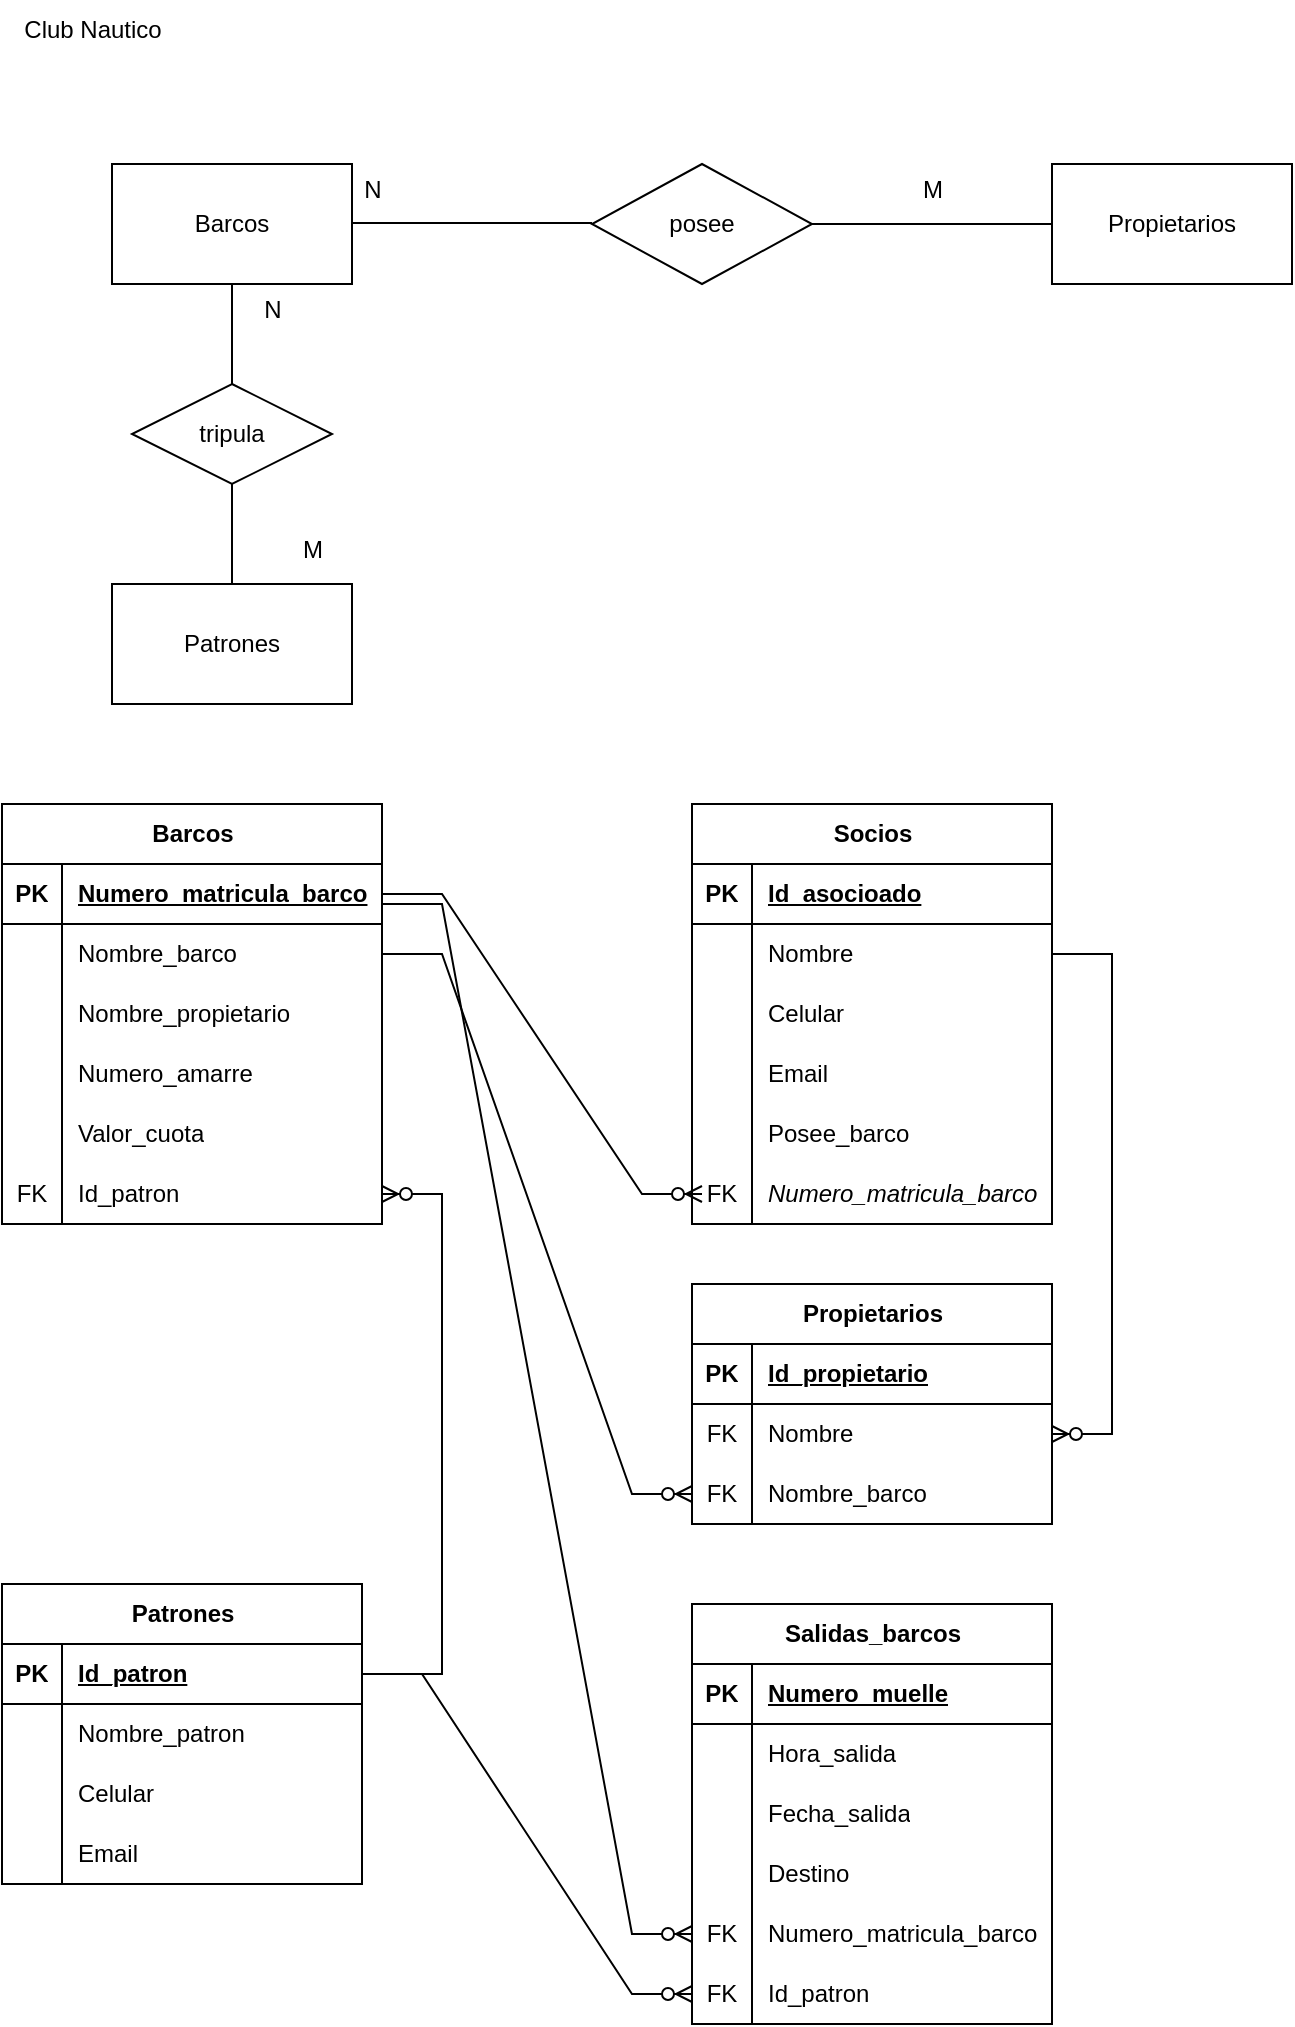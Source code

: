 <mxfile version="21.6.8" type="device">
  <diagram id="TnsVHUxl-RJdH7Sf2-Rv" name="Página-1">
    <mxGraphModel dx="620" dy="531" grid="1" gridSize="10" guides="1" tooltips="1" connect="1" arrows="1" fold="1" page="1" pageScale="1" pageWidth="827" pageHeight="1169" math="0" shadow="0">
      <root>
        <mxCell id="0" />
        <mxCell id="1" parent="0" />
        <mxCell id="R8mPngJ86bYlYL3OdY2--1" value="Barcos" style="rounded=0;whiteSpace=wrap;html=1;" parent="1" vertex="1">
          <mxGeometry x="90" y="160" width="120" height="60" as="geometry" />
        </mxCell>
        <mxCell id="R8mPngJ86bYlYL3OdY2--2" value="Propietarios" style="rounded=0;whiteSpace=wrap;html=1;" parent="1" vertex="1">
          <mxGeometry x="560" y="160" width="120" height="60" as="geometry" />
        </mxCell>
        <mxCell id="R8mPngJ86bYlYL3OdY2--3" value="Patrones" style="rounded=0;whiteSpace=wrap;html=1;" parent="1" vertex="1">
          <mxGeometry x="90" y="370" width="120" height="60" as="geometry" />
        </mxCell>
        <mxCell id="R8mPngJ86bYlYL3OdY2--4" value="Club Nautico" style="text;html=1;align=center;verticalAlign=middle;resizable=0;points=[];autosize=1;strokeColor=none;fillColor=none;" parent="1" vertex="1">
          <mxGeometry x="35" y="78" width="90" height="30" as="geometry" />
        </mxCell>
        <mxCell id="R8mPngJ86bYlYL3OdY2--6" value="posee" style="rhombus;whiteSpace=wrap;html=1;" parent="1" vertex="1">
          <mxGeometry x="330" y="160" width="110" height="60" as="geometry" />
        </mxCell>
        <mxCell id="R8mPngJ86bYlYL3OdY2--7" value="" style="endArrow=none;html=1;rounded=0;" parent="1" edge="1">
          <mxGeometry width="50" height="50" relative="1" as="geometry">
            <mxPoint x="210" y="189.5" as="sourcePoint" />
            <mxPoint x="330" y="189.5" as="targetPoint" />
          </mxGeometry>
        </mxCell>
        <mxCell id="R8mPngJ86bYlYL3OdY2--8" value="" style="endArrow=none;html=1;rounded=0;exitX=1;exitY=0.5;exitDx=0;exitDy=0;entryX=0;entryY=0.5;entryDx=0;entryDy=0;" parent="1" source="R8mPngJ86bYlYL3OdY2--6" target="R8mPngJ86bYlYL3OdY2--2" edge="1">
          <mxGeometry width="50" height="50" relative="1" as="geometry">
            <mxPoint x="430" y="230" as="sourcePoint" />
            <mxPoint x="480" y="180" as="targetPoint" />
          </mxGeometry>
        </mxCell>
        <mxCell id="R8mPngJ86bYlYL3OdY2--9" value="tripula" style="rhombus;whiteSpace=wrap;html=1;" parent="1" vertex="1">
          <mxGeometry x="100" y="270" width="100" height="50" as="geometry" />
        </mxCell>
        <mxCell id="R8mPngJ86bYlYL3OdY2--10" value="" style="endArrow=none;html=1;rounded=0;exitX=0.5;exitY=0;exitDx=0;exitDy=0;entryX=0.5;entryY=1;entryDx=0;entryDy=0;" parent="1" source="R8mPngJ86bYlYL3OdY2--9" target="R8mPngJ86bYlYL3OdY2--1" edge="1">
          <mxGeometry width="50" height="50" relative="1" as="geometry">
            <mxPoint x="125" y="270" as="sourcePoint" />
            <mxPoint x="175" y="220" as="targetPoint" />
          </mxGeometry>
        </mxCell>
        <mxCell id="R8mPngJ86bYlYL3OdY2--11" value="" style="endArrow=none;html=1;rounded=0;entryX=0.5;entryY=1;entryDx=0;entryDy=0;exitX=0.5;exitY=0;exitDx=0;exitDy=0;" parent="1" source="R8mPngJ86bYlYL3OdY2--3" target="R8mPngJ86bYlYL3OdY2--9" edge="1">
          <mxGeometry width="50" height="50" relative="1" as="geometry">
            <mxPoint x="125" y="370" as="sourcePoint" />
            <mxPoint x="175" y="320" as="targetPoint" />
          </mxGeometry>
        </mxCell>
        <mxCell id="R8mPngJ86bYlYL3OdY2--12" value="Socios" style="shape=table;startSize=30;container=1;collapsible=1;childLayout=tableLayout;fixedRows=1;rowLines=0;fontStyle=1;align=center;resizeLast=1;html=1;" parent="1" vertex="1">
          <mxGeometry x="380" y="480" width="180" height="210" as="geometry" />
        </mxCell>
        <mxCell id="R8mPngJ86bYlYL3OdY2--13" value="" style="shape=tableRow;horizontal=0;startSize=0;swimlaneHead=0;swimlaneBody=0;fillColor=none;collapsible=0;dropTarget=0;points=[[0,0.5],[1,0.5]];portConstraint=eastwest;top=0;left=0;right=0;bottom=1;" parent="R8mPngJ86bYlYL3OdY2--12" vertex="1">
          <mxGeometry y="30" width="180" height="30" as="geometry" />
        </mxCell>
        <mxCell id="R8mPngJ86bYlYL3OdY2--14" value="PK" style="shape=partialRectangle;connectable=0;fillColor=none;top=0;left=0;bottom=0;right=0;fontStyle=1;overflow=hidden;whiteSpace=wrap;html=1;" parent="R8mPngJ86bYlYL3OdY2--13" vertex="1">
          <mxGeometry width="30" height="30" as="geometry">
            <mxRectangle width="30" height="30" as="alternateBounds" />
          </mxGeometry>
        </mxCell>
        <mxCell id="R8mPngJ86bYlYL3OdY2--15" value="Id_asocioado" style="shape=partialRectangle;connectable=0;fillColor=none;top=0;left=0;bottom=0;right=0;align=left;spacingLeft=6;fontStyle=5;overflow=hidden;whiteSpace=wrap;html=1;" parent="R8mPngJ86bYlYL3OdY2--13" vertex="1">
          <mxGeometry x="30" width="150" height="30" as="geometry">
            <mxRectangle width="150" height="30" as="alternateBounds" />
          </mxGeometry>
        </mxCell>
        <mxCell id="R8mPngJ86bYlYL3OdY2--16" value="" style="shape=tableRow;horizontal=0;startSize=0;swimlaneHead=0;swimlaneBody=0;fillColor=none;collapsible=0;dropTarget=0;points=[[0,0.5],[1,0.5]];portConstraint=eastwest;top=0;left=0;right=0;bottom=0;" parent="R8mPngJ86bYlYL3OdY2--12" vertex="1">
          <mxGeometry y="60" width="180" height="30" as="geometry" />
        </mxCell>
        <mxCell id="R8mPngJ86bYlYL3OdY2--17" value="" style="shape=partialRectangle;connectable=0;fillColor=none;top=0;left=0;bottom=0;right=0;editable=1;overflow=hidden;whiteSpace=wrap;html=1;" parent="R8mPngJ86bYlYL3OdY2--16" vertex="1">
          <mxGeometry width="30" height="30" as="geometry">
            <mxRectangle width="30" height="30" as="alternateBounds" />
          </mxGeometry>
        </mxCell>
        <mxCell id="R8mPngJ86bYlYL3OdY2--18" value="Nombre" style="shape=partialRectangle;connectable=0;fillColor=none;top=0;left=0;bottom=0;right=0;align=left;spacingLeft=6;overflow=hidden;whiteSpace=wrap;html=1;" parent="R8mPngJ86bYlYL3OdY2--16" vertex="1">
          <mxGeometry x="30" width="150" height="30" as="geometry">
            <mxRectangle width="150" height="30" as="alternateBounds" />
          </mxGeometry>
        </mxCell>
        <mxCell id="R8mPngJ86bYlYL3OdY2--19" value="" style="shape=tableRow;horizontal=0;startSize=0;swimlaneHead=0;swimlaneBody=0;fillColor=none;collapsible=0;dropTarget=0;points=[[0,0.5],[1,0.5]];portConstraint=eastwest;top=0;left=0;right=0;bottom=0;" parent="R8mPngJ86bYlYL3OdY2--12" vertex="1">
          <mxGeometry y="90" width="180" height="30" as="geometry" />
        </mxCell>
        <mxCell id="R8mPngJ86bYlYL3OdY2--20" value="" style="shape=partialRectangle;connectable=0;fillColor=none;top=0;left=0;bottom=0;right=0;editable=1;overflow=hidden;whiteSpace=wrap;html=1;" parent="R8mPngJ86bYlYL3OdY2--19" vertex="1">
          <mxGeometry width="30" height="30" as="geometry">
            <mxRectangle width="30" height="30" as="alternateBounds" />
          </mxGeometry>
        </mxCell>
        <mxCell id="R8mPngJ86bYlYL3OdY2--21" value="Celular" style="shape=partialRectangle;connectable=0;fillColor=none;top=0;left=0;bottom=0;right=0;align=left;spacingLeft=6;overflow=hidden;whiteSpace=wrap;html=1;" parent="R8mPngJ86bYlYL3OdY2--19" vertex="1">
          <mxGeometry x="30" width="150" height="30" as="geometry">
            <mxRectangle width="150" height="30" as="alternateBounds" />
          </mxGeometry>
        </mxCell>
        <mxCell id="R8mPngJ86bYlYL3OdY2--22" value="" style="shape=tableRow;horizontal=0;startSize=0;swimlaneHead=0;swimlaneBody=0;fillColor=none;collapsible=0;dropTarget=0;points=[[0,0.5],[1,0.5]];portConstraint=eastwest;top=0;left=0;right=0;bottom=0;" parent="R8mPngJ86bYlYL3OdY2--12" vertex="1">
          <mxGeometry y="120" width="180" height="30" as="geometry" />
        </mxCell>
        <mxCell id="R8mPngJ86bYlYL3OdY2--23" value="" style="shape=partialRectangle;connectable=0;fillColor=none;top=0;left=0;bottom=0;right=0;editable=1;overflow=hidden;whiteSpace=wrap;html=1;" parent="R8mPngJ86bYlYL3OdY2--22" vertex="1">
          <mxGeometry width="30" height="30" as="geometry">
            <mxRectangle width="30" height="30" as="alternateBounds" />
          </mxGeometry>
        </mxCell>
        <mxCell id="R8mPngJ86bYlYL3OdY2--24" value="Email" style="shape=partialRectangle;connectable=0;fillColor=none;top=0;left=0;bottom=0;right=0;align=left;spacingLeft=6;overflow=hidden;whiteSpace=wrap;html=1;" parent="R8mPngJ86bYlYL3OdY2--22" vertex="1">
          <mxGeometry x="30" width="150" height="30" as="geometry">
            <mxRectangle width="150" height="30" as="alternateBounds" />
          </mxGeometry>
        </mxCell>
        <mxCell id="bOBTXDJPCbZ8Lcv-sa8Z-1" style="shape=tableRow;horizontal=0;startSize=0;swimlaneHead=0;swimlaneBody=0;fillColor=none;collapsible=0;dropTarget=0;points=[[0,0.5],[1,0.5]];portConstraint=eastwest;top=0;left=0;right=0;bottom=0;" parent="R8mPngJ86bYlYL3OdY2--12" vertex="1">
          <mxGeometry y="150" width="180" height="30" as="geometry" />
        </mxCell>
        <mxCell id="bOBTXDJPCbZ8Lcv-sa8Z-2" style="shape=partialRectangle;connectable=0;fillColor=none;top=0;left=0;bottom=0;right=0;editable=1;overflow=hidden;whiteSpace=wrap;html=1;" parent="bOBTXDJPCbZ8Lcv-sa8Z-1" vertex="1">
          <mxGeometry width="30" height="30" as="geometry">
            <mxRectangle width="30" height="30" as="alternateBounds" />
          </mxGeometry>
        </mxCell>
        <mxCell id="bOBTXDJPCbZ8Lcv-sa8Z-3" value="Posee_barco" style="shape=partialRectangle;connectable=0;fillColor=none;top=0;left=0;bottom=0;right=0;align=left;spacingLeft=6;overflow=hidden;whiteSpace=wrap;html=1;" parent="bOBTXDJPCbZ8Lcv-sa8Z-1" vertex="1">
          <mxGeometry x="30" width="150" height="30" as="geometry">
            <mxRectangle width="150" height="30" as="alternateBounds" />
          </mxGeometry>
        </mxCell>
        <mxCell id="bOBTXDJPCbZ8Lcv-sa8Z-4" style="shape=tableRow;horizontal=0;startSize=0;swimlaneHead=0;swimlaneBody=0;fillColor=none;collapsible=0;dropTarget=0;points=[[0,0.5],[1,0.5]];portConstraint=eastwest;top=0;left=0;right=0;bottom=0;" parent="R8mPngJ86bYlYL3OdY2--12" vertex="1">
          <mxGeometry y="180" width="180" height="30" as="geometry" />
        </mxCell>
        <mxCell id="bOBTXDJPCbZ8Lcv-sa8Z-5" value="FK" style="shape=partialRectangle;connectable=0;fillColor=none;top=0;left=0;bottom=0;right=0;editable=1;overflow=hidden;whiteSpace=wrap;html=1;" parent="bOBTXDJPCbZ8Lcv-sa8Z-4" vertex="1">
          <mxGeometry width="30" height="30" as="geometry">
            <mxRectangle width="30" height="30" as="alternateBounds" />
          </mxGeometry>
        </mxCell>
        <mxCell id="bOBTXDJPCbZ8Lcv-sa8Z-6" value="Numero_matricula_barco" style="shape=partialRectangle;connectable=0;fillColor=none;top=0;left=0;bottom=0;right=0;align=left;spacingLeft=6;overflow=hidden;whiteSpace=wrap;html=1;fontStyle=2" parent="bOBTXDJPCbZ8Lcv-sa8Z-4" vertex="1">
          <mxGeometry x="30" width="150" height="30" as="geometry">
            <mxRectangle width="150" height="30" as="alternateBounds" />
          </mxGeometry>
        </mxCell>
        <mxCell id="R8mPngJ86bYlYL3OdY2--25" value="Barcos" style="shape=table;startSize=30;container=1;collapsible=1;childLayout=tableLayout;fixedRows=1;rowLines=0;fontStyle=1;align=center;resizeLast=1;html=1;" parent="1" vertex="1">
          <mxGeometry x="35" y="480" width="190" height="210" as="geometry" />
        </mxCell>
        <mxCell id="R8mPngJ86bYlYL3OdY2--26" value="" style="shape=tableRow;horizontal=0;startSize=0;swimlaneHead=0;swimlaneBody=0;fillColor=none;collapsible=0;dropTarget=0;points=[[0,0.5],[1,0.5]];portConstraint=eastwest;top=0;left=0;right=0;bottom=1;" parent="R8mPngJ86bYlYL3OdY2--25" vertex="1">
          <mxGeometry y="30" width="190" height="30" as="geometry" />
        </mxCell>
        <mxCell id="R8mPngJ86bYlYL3OdY2--27" value="PK" style="shape=partialRectangle;connectable=0;fillColor=none;top=0;left=0;bottom=0;right=0;fontStyle=1;overflow=hidden;whiteSpace=wrap;html=1;" parent="R8mPngJ86bYlYL3OdY2--26" vertex="1">
          <mxGeometry width="30" height="30" as="geometry">
            <mxRectangle width="30" height="30" as="alternateBounds" />
          </mxGeometry>
        </mxCell>
        <mxCell id="R8mPngJ86bYlYL3OdY2--28" value="Numero_matricula_barco" style="shape=partialRectangle;connectable=0;fillColor=none;top=0;left=0;bottom=0;right=0;align=left;spacingLeft=6;fontStyle=5;overflow=hidden;whiteSpace=wrap;html=1;" parent="R8mPngJ86bYlYL3OdY2--26" vertex="1">
          <mxGeometry x="30" width="160" height="30" as="geometry">
            <mxRectangle width="160" height="30" as="alternateBounds" />
          </mxGeometry>
        </mxCell>
        <mxCell id="R8mPngJ86bYlYL3OdY2--29" value="" style="shape=tableRow;horizontal=0;startSize=0;swimlaneHead=0;swimlaneBody=0;fillColor=none;collapsible=0;dropTarget=0;points=[[0,0.5],[1,0.5]];portConstraint=eastwest;top=0;left=0;right=0;bottom=0;" parent="R8mPngJ86bYlYL3OdY2--25" vertex="1">
          <mxGeometry y="60" width="190" height="30" as="geometry" />
        </mxCell>
        <mxCell id="R8mPngJ86bYlYL3OdY2--30" value="" style="shape=partialRectangle;connectable=0;fillColor=none;top=0;left=0;bottom=0;right=0;editable=1;overflow=hidden;whiteSpace=wrap;html=1;" parent="R8mPngJ86bYlYL3OdY2--29" vertex="1">
          <mxGeometry width="30" height="30" as="geometry">
            <mxRectangle width="30" height="30" as="alternateBounds" />
          </mxGeometry>
        </mxCell>
        <mxCell id="R8mPngJ86bYlYL3OdY2--31" value="Nombre_barco" style="shape=partialRectangle;connectable=0;fillColor=none;top=0;left=0;bottom=0;right=0;align=left;spacingLeft=6;overflow=hidden;whiteSpace=wrap;html=1;" parent="R8mPngJ86bYlYL3OdY2--29" vertex="1">
          <mxGeometry x="30" width="160" height="30" as="geometry">
            <mxRectangle width="160" height="30" as="alternateBounds" />
          </mxGeometry>
        </mxCell>
        <mxCell id="R8mPngJ86bYlYL3OdY2--32" value="" style="shape=tableRow;horizontal=0;startSize=0;swimlaneHead=0;swimlaneBody=0;fillColor=none;collapsible=0;dropTarget=0;points=[[0,0.5],[1,0.5]];portConstraint=eastwest;top=0;left=0;right=0;bottom=0;" parent="R8mPngJ86bYlYL3OdY2--25" vertex="1">
          <mxGeometry y="90" width="190" height="30" as="geometry" />
        </mxCell>
        <mxCell id="R8mPngJ86bYlYL3OdY2--33" value="" style="shape=partialRectangle;connectable=0;fillColor=none;top=0;left=0;bottom=0;right=0;editable=1;overflow=hidden;whiteSpace=wrap;html=1;" parent="R8mPngJ86bYlYL3OdY2--32" vertex="1">
          <mxGeometry width="30" height="30" as="geometry">
            <mxRectangle width="30" height="30" as="alternateBounds" />
          </mxGeometry>
        </mxCell>
        <mxCell id="R8mPngJ86bYlYL3OdY2--34" value="Nombre_propietario" style="shape=partialRectangle;connectable=0;fillColor=none;top=0;left=0;bottom=0;right=0;align=left;spacingLeft=6;overflow=hidden;whiteSpace=wrap;html=1;" parent="R8mPngJ86bYlYL3OdY2--32" vertex="1">
          <mxGeometry x="30" width="160" height="30" as="geometry">
            <mxRectangle width="160" height="30" as="alternateBounds" />
          </mxGeometry>
        </mxCell>
        <mxCell id="eEh3tkRyxlRm7bJY02Nr-7" value="" style="shape=tableRow;horizontal=0;startSize=0;swimlaneHead=0;swimlaneBody=0;fillColor=none;collapsible=0;dropTarget=0;points=[[0,0.5],[1,0.5]];portConstraint=eastwest;top=0;left=0;right=0;bottom=0;" parent="R8mPngJ86bYlYL3OdY2--25" vertex="1">
          <mxGeometry y="120" width="190" height="30" as="geometry" />
        </mxCell>
        <mxCell id="eEh3tkRyxlRm7bJY02Nr-8" value="" style="shape=partialRectangle;connectable=0;fillColor=none;top=0;left=0;bottom=0;right=0;editable=1;overflow=hidden;whiteSpace=wrap;html=1;" parent="eEh3tkRyxlRm7bJY02Nr-7" vertex="1">
          <mxGeometry width="30" height="30" as="geometry">
            <mxRectangle width="30" height="30" as="alternateBounds" />
          </mxGeometry>
        </mxCell>
        <mxCell id="eEh3tkRyxlRm7bJY02Nr-9" value="Numero_amarre" style="shape=partialRectangle;connectable=0;fillColor=none;top=0;left=0;bottom=0;right=0;align=left;spacingLeft=6;overflow=hidden;whiteSpace=wrap;html=1;" parent="eEh3tkRyxlRm7bJY02Nr-7" vertex="1">
          <mxGeometry x="30" width="160" height="30" as="geometry">
            <mxRectangle width="160" height="30" as="alternateBounds" />
          </mxGeometry>
        </mxCell>
        <mxCell id="R8mPngJ86bYlYL3OdY2--35" value="" style="shape=tableRow;horizontal=0;startSize=0;swimlaneHead=0;swimlaneBody=0;fillColor=none;collapsible=0;dropTarget=0;points=[[0,0.5],[1,0.5]];portConstraint=eastwest;top=0;left=0;right=0;bottom=0;" parent="R8mPngJ86bYlYL3OdY2--25" vertex="1">
          <mxGeometry y="150" width="190" height="30" as="geometry" />
        </mxCell>
        <mxCell id="R8mPngJ86bYlYL3OdY2--36" value="" style="shape=partialRectangle;connectable=0;fillColor=none;top=0;left=0;bottom=0;right=0;editable=1;overflow=hidden;whiteSpace=wrap;html=1;" parent="R8mPngJ86bYlYL3OdY2--35" vertex="1">
          <mxGeometry width="30" height="30" as="geometry">
            <mxRectangle width="30" height="30" as="alternateBounds" />
          </mxGeometry>
        </mxCell>
        <mxCell id="R8mPngJ86bYlYL3OdY2--37" value="Valor_cuota" style="shape=partialRectangle;connectable=0;fillColor=none;top=0;left=0;bottom=0;right=0;align=left;spacingLeft=6;overflow=hidden;whiteSpace=wrap;html=1;" parent="R8mPngJ86bYlYL3OdY2--35" vertex="1">
          <mxGeometry x="30" width="160" height="30" as="geometry">
            <mxRectangle width="160" height="30" as="alternateBounds" />
          </mxGeometry>
        </mxCell>
        <mxCell id="bOBTXDJPCbZ8Lcv-sa8Z-43" style="shape=tableRow;horizontal=0;startSize=0;swimlaneHead=0;swimlaneBody=0;fillColor=none;collapsible=0;dropTarget=0;points=[[0,0.5],[1,0.5]];portConstraint=eastwest;top=0;left=0;right=0;bottom=0;" parent="R8mPngJ86bYlYL3OdY2--25" vertex="1">
          <mxGeometry y="180" width="190" height="30" as="geometry" />
        </mxCell>
        <mxCell id="bOBTXDJPCbZ8Lcv-sa8Z-44" value="FK" style="shape=partialRectangle;connectable=0;fillColor=none;top=0;left=0;bottom=0;right=0;editable=1;overflow=hidden;whiteSpace=wrap;html=1;" parent="bOBTXDJPCbZ8Lcv-sa8Z-43" vertex="1">
          <mxGeometry width="30" height="30" as="geometry">
            <mxRectangle width="30" height="30" as="alternateBounds" />
          </mxGeometry>
        </mxCell>
        <mxCell id="bOBTXDJPCbZ8Lcv-sa8Z-45" value="Id_patron" style="shape=partialRectangle;connectable=0;fillColor=none;top=0;left=0;bottom=0;right=0;align=left;spacingLeft=6;overflow=hidden;whiteSpace=wrap;html=1;" parent="bOBTXDJPCbZ8Lcv-sa8Z-43" vertex="1">
          <mxGeometry x="30" width="160" height="30" as="geometry">
            <mxRectangle width="160" height="30" as="alternateBounds" />
          </mxGeometry>
        </mxCell>
        <mxCell id="R8mPngJ86bYlYL3OdY2--38" value="Patrones" style="shape=table;startSize=30;container=1;collapsible=1;childLayout=tableLayout;fixedRows=1;rowLines=0;fontStyle=1;align=center;resizeLast=1;html=1;" parent="1" vertex="1">
          <mxGeometry x="35" y="870" width="180" height="150" as="geometry" />
        </mxCell>
        <mxCell id="R8mPngJ86bYlYL3OdY2--39" value="" style="shape=tableRow;horizontal=0;startSize=0;swimlaneHead=0;swimlaneBody=0;fillColor=none;collapsible=0;dropTarget=0;points=[[0,0.5],[1,0.5]];portConstraint=eastwest;top=0;left=0;right=0;bottom=1;" parent="R8mPngJ86bYlYL3OdY2--38" vertex="1">
          <mxGeometry y="30" width="180" height="30" as="geometry" />
        </mxCell>
        <mxCell id="R8mPngJ86bYlYL3OdY2--40" value="PK" style="shape=partialRectangle;connectable=0;fillColor=none;top=0;left=0;bottom=0;right=0;fontStyle=1;overflow=hidden;whiteSpace=wrap;html=1;" parent="R8mPngJ86bYlYL3OdY2--39" vertex="1">
          <mxGeometry width="30" height="30" as="geometry">
            <mxRectangle width="30" height="30" as="alternateBounds" />
          </mxGeometry>
        </mxCell>
        <mxCell id="R8mPngJ86bYlYL3OdY2--41" value="Id_patron" style="shape=partialRectangle;connectable=0;fillColor=none;top=0;left=0;bottom=0;right=0;align=left;spacingLeft=6;fontStyle=5;overflow=hidden;whiteSpace=wrap;html=1;" parent="R8mPngJ86bYlYL3OdY2--39" vertex="1">
          <mxGeometry x="30" width="150" height="30" as="geometry">
            <mxRectangle width="150" height="30" as="alternateBounds" />
          </mxGeometry>
        </mxCell>
        <mxCell id="R8mPngJ86bYlYL3OdY2--42" value="" style="shape=tableRow;horizontal=0;startSize=0;swimlaneHead=0;swimlaneBody=0;fillColor=none;collapsible=0;dropTarget=0;points=[[0,0.5],[1,0.5]];portConstraint=eastwest;top=0;left=0;right=0;bottom=0;" parent="R8mPngJ86bYlYL3OdY2--38" vertex="1">
          <mxGeometry y="60" width="180" height="30" as="geometry" />
        </mxCell>
        <mxCell id="R8mPngJ86bYlYL3OdY2--43" value="" style="shape=partialRectangle;connectable=0;fillColor=none;top=0;left=0;bottom=0;right=0;editable=1;overflow=hidden;whiteSpace=wrap;html=1;" parent="R8mPngJ86bYlYL3OdY2--42" vertex="1">
          <mxGeometry width="30" height="30" as="geometry">
            <mxRectangle width="30" height="30" as="alternateBounds" />
          </mxGeometry>
        </mxCell>
        <mxCell id="R8mPngJ86bYlYL3OdY2--44" value="Nombre_patron" style="shape=partialRectangle;connectable=0;fillColor=none;top=0;left=0;bottom=0;right=0;align=left;spacingLeft=6;overflow=hidden;whiteSpace=wrap;html=1;" parent="R8mPngJ86bYlYL3OdY2--42" vertex="1">
          <mxGeometry x="30" width="150" height="30" as="geometry">
            <mxRectangle width="150" height="30" as="alternateBounds" />
          </mxGeometry>
        </mxCell>
        <mxCell id="R8mPngJ86bYlYL3OdY2--45" value="" style="shape=tableRow;horizontal=0;startSize=0;swimlaneHead=0;swimlaneBody=0;fillColor=none;collapsible=0;dropTarget=0;points=[[0,0.5],[1,0.5]];portConstraint=eastwest;top=0;left=0;right=0;bottom=0;" parent="R8mPngJ86bYlYL3OdY2--38" vertex="1">
          <mxGeometry y="90" width="180" height="30" as="geometry" />
        </mxCell>
        <mxCell id="R8mPngJ86bYlYL3OdY2--46" value="" style="shape=partialRectangle;connectable=0;fillColor=none;top=0;left=0;bottom=0;right=0;editable=1;overflow=hidden;whiteSpace=wrap;html=1;" parent="R8mPngJ86bYlYL3OdY2--45" vertex="1">
          <mxGeometry width="30" height="30" as="geometry">
            <mxRectangle width="30" height="30" as="alternateBounds" />
          </mxGeometry>
        </mxCell>
        <mxCell id="R8mPngJ86bYlYL3OdY2--47" value="Celular" style="shape=partialRectangle;connectable=0;fillColor=none;top=0;left=0;bottom=0;right=0;align=left;spacingLeft=6;overflow=hidden;whiteSpace=wrap;html=1;" parent="R8mPngJ86bYlYL3OdY2--45" vertex="1">
          <mxGeometry x="30" width="150" height="30" as="geometry">
            <mxRectangle width="150" height="30" as="alternateBounds" />
          </mxGeometry>
        </mxCell>
        <mxCell id="R8mPngJ86bYlYL3OdY2--48" value="" style="shape=tableRow;horizontal=0;startSize=0;swimlaneHead=0;swimlaneBody=0;fillColor=none;collapsible=0;dropTarget=0;points=[[0,0.5],[1,0.5]];portConstraint=eastwest;top=0;left=0;right=0;bottom=0;" parent="R8mPngJ86bYlYL3OdY2--38" vertex="1">
          <mxGeometry y="120" width="180" height="30" as="geometry" />
        </mxCell>
        <mxCell id="R8mPngJ86bYlYL3OdY2--49" value="" style="shape=partialRectangle;connectable=0;fillColor=none;top=0;left=0;bottom=0;right=0;editable=1;overflow=hidden;whiteSpace=wrap;html=1;" parent="R8mPngJ86bYlYL3OdY2--48" vertex="1">
          <mxGeometry width="30" height="30" as="geometry">
            <mxRectangle width="30" height="30" as="alternateBounds" />
          </mxGeometry>
        </mxCell>
        <mxCell id="R8mPngJ86bYlYL3OdY2--50" value="Email" style="shape=partialRectangle;connectable=0;fillColor=none;top=0;left=0;bottom=0;right=0;align=left;spacingLeft=6;overflow=hidden;whiteSpace=wrap;html=1;" parent="R8mPngJ86bYlYL3OdY2--48" vertex="1">
          <mxGeometry x="30" width="150" height="30" as="geometry">
            <mxRectangle width="150" height="30" as="alternateBounds" />
          </mxGeometry>
        </mxCell>
        <mxCell id="R8mPngJ86bYlYL3OdY2--51" value="N" style="text;html=1;align=center;verticalAlign=middle;resizable=0;points=[];autosize=1;strokeColor=none;fillColor=none;" parent="1" vertex="1">
          <mxGeometry x="205" y="158" width="30" height="30" as="geometry" />
        </mxCell>
        <mxCell id="R8mPngJ86bYlYL3OdY2--52" value="M" style="text;html=1;align=center;verticalAlign=middle;resizable=0;points=[];autosize=1;strokeColor=none;fillColor=none;" parent="1" vertex="1">
          <mxGeometry x="485" y="158" width="30" height="30" as="geometry" />
        </mxCell>
        <mxCell id="R8mPngJ86bYlYL3OdY2--53" value="N" style="text;html=1;align=center;verticalAlign=middle;resizable=0;points=[];autosize=1;strokeColor=none;fillColor=none;" parent="1" vertex="1">
          <mxGeometry x="155" y="218" width="30" height="30" as="geometry" />
        </mxCell>
        <mxCell id="R8mPngJ86bYlYL3OdY2--54" value="M" style="text;html=1;align=center;verticalAlign=middle;resizable=0;points=[];autosize=1;strokeColor=none;fillColor=none;" parent="1" vertex="1">
          <mxGeometry x="175" y="338" width="30" height="30" as="geometry" />
        </mxCell>
        <mxCell id="bOBTXDJPCbZ8Lcv-sa8Z-20" value="" style="edgeStyle=entityRelationEdgeStyle;fontSize=12;html=1;endArrow=ERzeroToMany;endFill=1;rounded=0;" parent="1" source="R8mPngJ86bYlYL3OdY2--26" edge="1">
          <mxGeometry width="100" height="100" relative="1" as="geometry">
            <mxPoint x="225" y="525" as="sourcePoint" />
            <mxPoint x="385" y="675" as="targetPoint" />
          </mxGeometry>
        </mxCell>
        <mxCell id="bOBTXDJPCbZ8Lcv-sa8Z-23" value="Salidas_barcos" style="shape=table;startSize=30;container=1;collapsible=1;childLayout=tableLayout;fixedRows=1;rowLines=0;fontStyle=1;align=center;resizeLast=1;html=1;" parent="1" vertex="1">
          <mxGeometry x="380" y="880" width="180" height="210" as="geometry" />
        </mxCell>
        <mxCell id="bOBTXDJPCbZ8Lcv-sa8Z-24" value="" style="shape=tableRow;horizontal=0;startSize=0;swimlaneHead=0;swimlaneBody=0;fillColor=none;collapsible=0;dropTarget=0;points=[[0,0.5],[1,0.5]];portConstraint=eastwest;top=0;left=0;right=0;bottom=1;" parent="bOBTXDJPCbZ8Lcv-sa8Z-23" vertex="1">
          <mxGeometry y="30" width="180" height="30" as="geometry" />
        </mxCell>
        <mxCell id="bOBTXDJPCbZ8Lcv-sa8Z-25" value="PK" style="shape=partialRectangle;connectable=0;fillColor=none;top=0;left=0;bottom=0;right=0;fontStyle=1;overflow=hidden;whiteSpace=wrap;html=1;" parent="bOBTXDJPCbZ8Lcv-sa8Z-24" vertex="1">
          <mxGeometry width="30" height="30" as="geometry">
            <mxRectangle width="30" height="30" as="alternateBounds" />
          </mxGeometry>
        </mxCell>
        <mxCell id="bOBTXDJPCbZ8Lcv-sa8Z-26" value="Numero_muelle" style="shape=partialRectangle;connectable=0;fillColor=none;top=0;left=0;bottom=0;right=0;align=left;spacingLeft=6;fontStyle=5;overflow=hidden;whiteSpace=wrap;html=1;" parent="bOBTXDJPCbZ8Lcv-sa8Z-24" vertex="1">
          <mxGeometry x="30" width="150" height="30" as="geometry">
            <mxRectangle width="150" height="30" as="alternateBounds" />
          </mxGeometry>
        </mxCell>
        <mxCell id="bOBTXDJPCbZ8Lcv-sa8Z-30" value="" style="shape=tableRow;horizontal=0;startSize=0;swimlaneHead=0;swimlaneBody=0;fillColor=none;collapsible=0;dropTarget=0;points=[[0,0.5],[1,0.5]];portConstraint=eastwest;top=0;left=0;right=0;bottom=0;" parent="bOBTXDJPCbZ8Lcv-sa8Z-23" vertex="1">
          <mxGeometry y="60" width="180" height="30" as="geometry" />
        </mxCell>
        <mxCell id="bOBTXDJPCbZ8Lcv-sa8Z-31" value="" style="shape=partialRectangle;connectable=0;fillColor=none;top=0;left=0;bottom=0;right=0;editable=1;overflow=hidden;whiteSpace=wrap;html=1;" parent="bOBTXDJPCbZ8Lcv-sa8Z-30" vertex="1">
          <mxGeometry width="30" height="30" as="geometry">
            <mxRectangle width="30" height="30" as="alternateBounds" />
          </mxGeometry>
        </mxCell>
        <mxCell id="bOBTXDJPCbZ8Lcv-sa8Z-32" value="Hora_salida" style="shape=partialRectangle;connectable=0;fillColor=none;top=0;left=0;bottom=0;right=0;align=left;spacingLeft=6;overflow=hidden;whiteSpace=wrap;html=1;" parent="bOBTXDJPCbZ8Lcv-sa8Z-30" vertex="1">
          <mxGeometry x="30" width="150" height="30" as="geometry">
            <mxRectangle width="150" height="30" as="alternateBounds" />
          </mxGeometry>
        </mxCell>
        <mxCell id="bOBTXDJPCbZ8Lcv-sa8Z-36" style="shape=tableRow;horizontal=0;startSize=0;swimlaneHead=0;swimlaneBody=0;fillColor=none;collapsible=0;dropTarget=0;points=[[0,0.5],[1,0.5]];portConstraint=eastwest;top=0;left=0;right=0;bottom=0;" parent="bOBTXDJPCbZ8Lcv-sa8Z-23" vertex="1">
          <mxGeometry y="90" width="180" height="30" as="geometry" />
        </mxCell>
        <mxCell id="bOBTXDJPCbZ8Lcv-sa8Z-37" style="shape=partialRectangle;connectable=0;fillColor=none;top=0;left=0;bottom=0;right=0;editable=1;overflow=hidden;whiteSpace=wrap;html=1;" parent="bOBTXDJPCbZ8Lcv-sa8Z-36" vertex="1">
          <mxGeometry width="30" height="30" as="geometry">
            <mxRectangle width="30" height="30" as="alternateBounds" />
          </mxGeometry>
        </mxCell>
        <mxCell id="bOBTXDJPCbZ8Lcv-sa8Z-38" style="shape=partialRectangle;connectable=0;fillColor=none;top=0;left=0;bottom=0;right=0;align=left;spacingLeft=6;overflow=hidden;whiteSpace=wrap;html=1;" parent="bOBTXDJPCbZ8Lcv-sa8Z-36" vertex="1">
          <mxGeometry x="30" width="150" height="30" as="geometry">
            <mxRectangle width="150" height="30" as="alternateBounds" />
          </mxGeometry>
        </mxCell>
        <mxCell id="bOBTXDJPCbZ8Lcv-sa8Z-33" value="" style="shape=tableRow;horizontal=0;startSize=0;swimlaneHead=0;swimlaneBody=0;fillColor=none;collapsible=0;dropTarget=0;points=[[0,0.5],[1,0.5]];portConstraint=eastwest;top=0;left=0;right=0;bottom=0;" parent="bOBTXDJPCbZ8Lcv-sa8Z-23" vertex="1">
          <mxGeometry y="120" width="180" height="30" as="geometry" />
        </mxCell>
        <mxCell id="bOBTXDJPCbZ8Lcv-sa8Z-34" value="" style="shape=partialRectangle;connectable=0;fillColor=none;top=0;left=0;bottom=0;right=0;editable=1;overflow=hidden;whiteSpace=wrap;html=1;" parent="bOBTXDJPCbZ8Lcv-sa8Z-33" vertex="1">
          <mxGeometry width="30" height="30" as="geometry">
            <mxRectangle width="30" height="30" as="alternateBounds" />
          </mxGeometry>
        </mxCell>
        <mxCell id="bOBTXDJPCbZ8Lcv-sa8Z-35" value="Destino" style="shape=partialRectangle;connectable=0;fillColor=none;top=0;left=0;bottom=0;right=0;align=left;spacingLeft=6;overflow=hidden;whiteSpace=wrap;html=1;" parent="bOBTXDJPCbZ8Lcv-sa8Z-33" vertex="1">
          <mxGeometry x="30" width="150" height="30" as="geometry">
            <mxRectangle width="150" height="30" as="alternateBounds" />
          </mxGeometry>
        </mxCell>
        <mxCell id="bOBTXDJPCbZ8Lcv-sa8Z-40" style="shape=tableRow;horizontal=0;startSize=0;swimlaneHead=0;swimlaneBody=0;fillColor=none;collapsible=0;dropTarget=0;points=[[0,0.5],[1,0.5]];portConstraint=eastwest;top=0;left=0;right=0;bottom=0;" parent="bOBTXDJPCbZ8Lcv-sa8Z-23" vertex="1">
          <mxGeometry y="150" width="180" height="30" as="geometry" />
        </mxCell>
        <mxCell id="bOBTXDJPCbZ8Lcv-sa8Z-41" value="FK" style="shape=partialRectangle;connectable=0;fillColor=none;top=0;left=0;bottom=0;right=0;editable=1;overflow=hidden;whiteSpace=wrap;html=1;" parent="bOBTXDJPCbZ8Lcv-sa8Z-40" vertex="1">
          <mxGeometry width="30" height="30" as="geometry">
            <mxRectangle width="30" height="30" as="alternateBounds" />
          </mxGeometry>
        </mxCell>
        <mxCell id="bOBTXDJPCbZ8Lcv-sa8Z-42" value="Numero_matricula_barco" style="shape=partialRectangle;connectable=0;fillColor=none;top=0;left=0;bottom=0;right=0;align=left;spacingLeft=6;overflow=hidden;whiteSpace=wrap;html=1;" parent="bOBTXDJPCbZ8Lcv-sa8Z-40" vertex="1">
          <mxGeometry x="30" width="150" height="30" as="geometry">
            <mxRectangle width="150" height="30" as="alternateBounds" />
          </mxGeometry>
        </mxCell>
        <mxCell id="bOBTXDJPCbZ8Lcv-sa8Z-49" style="shape=tableRow;horizontal=0;startSize=0;swimlaneHead=0;swimlaneBody=0;fillColor=none;collapsible=0;dropTarget=0;points=[[0,0.5],[1,0.5]];portConstraint=eastwest;top=0;left=0;right=0;bottom=0;" parent="bOBTXDJPCbZ8Lcv-sa8Z-23" vertex="1">
          <mxGeometry y="180" width="180" height="30" as="geometry" />
        </mxCell>
        <mxCell id="bOBTXDJPCbZ8Lcv-sa8Z-50" value="FK" style="shape=partialRectangle;connectable=0;fillColor=none;top=0;left=0;bottom=0;right=0;editable=1;overflow=hidden;whiteSpace=wrap;html=1;" parent="bOBTXDJPCbZ8Lcv-sa8Z-49" vertex="1">
          <mxGeometry width="30" height="30" as="geometry">
            <mxRectangle width="30" height="30" as="alternateBounds" />
          </mxGeometry>
        </mxCell>
        <mxCell id="bOBTXDJPCbZ8Lcv-sa8Z-51" value="Id_patron" style="shape=partialRectangle;connectable=0;fillColor=none;top=0;left=0;bottom=0;right=0;align=left;spacingLeft=6;overflow=hidden;whiteSpace=wrap;html=1;" parent="bOBTXDJPCbZ8Lcv-sa8Z-49" vertex="1">
          <mxGeometry x="30" width="150" height="30" as="geometry">
            <mxRectangle width="150" height="30" as="alternateBounds" />
          </mxGeometry>
        </mxCell>
        <mxCell id="bOBTXDJPCbZ8Lcv-sa8Z-39" value="Fecha_salida" style="shape=partialRectangle;connectable=0;fillColor=none;top=0;left=0;bottom=0;right=0;align=left;spacingLeft=6;overflow=hidden;whiteSpace=wrap;html=1;" parent="1" vertex="1">
          <mxGeometry x="410" y="970" width="150" height="30" as="geometry">
            <mxRectangle width="150" height="30" as="alternateBounds" />
          </mxGeometry>
        </mxCell>
        <mxCell id="bOBTXDJPCbZ8Lcv-sa8Z-53" value="" style="edgeStyle=entityRelationEdgeStyle;fontSize=12;html=1;endArrow=ERzeroToMany;endFill=1;rounded=0;" parent="1" source="R8mPngJ86bYlYL3OdY2--39" target="bOBTXDJPCbZ8Lcv-sa8Z-43" edge="1">
          <mxGeometry width="100" height="100" relative="1" as="geometry">
            <mxPoint x="254.24" y="890" as="sourcePoint" />
            <mxPoint x="280" y="860" as="targetPoint" />
          </mxGeometry>
        </mxCell>
        <mxCell id="eEh3tkRyxlRm7bJY02Nr-10" value="Propietarios" style="shape=table;startSize=30;container=1;collapsible=1;childLayout=tableLayout;fixedRows=1;rowLines=0;fontStyle=1;align=center;resizeLast=1;html=1;" parent="1" vertex="1">
          <mxGeometry x="380" y="720" width="180" height="120" as="geometry" />
        </mxCell>
        <mxCell id="eEh3tkRyxlRm7bJY02Nr-11" value="" style="shape=tableRow;horizontal=0;startSize=0;swimlaneHead=0;swimlaneBody=0;fillColor=none;collapsible=0;dropTarget=0;points=[[0,0.5],[1,0.5]];portConstraint=eastwest;top=0;left=0;right=0;bottom=1;" parent="eEh3tkRyxlRm7bJY02Nr-10" vertex="1">
          <mxGeometry y="30" width="180" height="30" as="geometry" />
        </mxCell>
        <mxCell id="eEh3tkRyxlRm7bJY02Nr-12" value="PK" style="shape=partialRectangle;connectable=0;fillColor=none;top=0;left=0;bottom=0;right=0;fontStyle=1;overflow=hidden;whiteSpace=wrap;html=1;" parent="eEh3tkRyxlRm7bJY02Nr-11" vertex="1">
          <mxGeometry width="30" height="30" as="geometry">
            <mxRectangle width="30" height="30" as="alternateBounds" />
          </mxGeometry>
        </mxCell>
        <mxCell id="eEh3tkRyxlRm7bJY02Nr-13" value="Id_propietario" style="shape=partialRectangle;connectable=0;fillColor=none;top=0;left=0;bottom=0;right=0;align=left;spacingLeft=6;fontStyle=5;overflow=hidden;whiteSpace=wrap;html=1;" parent="eEh3tkRyxlRm7bJY02Nr-11" vertex="1">
          <mxGeometry x="30" width="150" height="30" as="geometry">
            <mxRectangle width="150" height="30" as="alternateBounds" />
          </mxGeometry>
        </mxCell>
        <mxCell id="eEh3tkRyxlRm7bJY02Nr-14" value="" style="shape=tableRow;horizontal=0;startSize=0;swimlaneHead=0;swimlaneBody=0;fillColor=none;collapsible=0;dropTarget=0;points=[[0,0.5],[1,0.5]];portConstraint=eastwest;top=0;left=0;right=0;bottom=0;" parent="eEh3tkRyxlRm7bJY02Nr-10" vertex="1">
          <mxGeometry y="60" width="180" height="30" as="geometry" />
        </mxCell>
        <mxCell id="eEh3tkRyxlRm7bJY02Nr-15" value="FK" style="shape=partialRectangle;connectable=0;fillColor=none;top=0;left=0;bottom=0;right=0;editable=1;overflow=hidden;whiteSpace=wrap;html=1;" parent="eEh3tkRyxlRm7bJY02Nr-14" vertex="1">
          <mxGeometry width="30" height="30" as="geometry">
            <mxRectangle width="30" height="30" as="alternateBounds" />
          </mxGeometry>
        </mxCell>
        <mxCell id="eEh3tkRyxlRm7bJY02Nr-16" value="Nombre" style="shape=partialRectangle;connectable=0;fillColor=none;top=0;left=0;bottom=0;right=0;align=left;spacingLeft=6;overflow=hidden;whiteSpace=wrap;html=1;" parent="eEh3tkRyxlRm7bJY02Nr-14" vertex="1">
          <mxGeometry x="30" width="150" height="30" as="geometry">
            <mxRectangle width="150" height="30" as="alternateBounds" />
          </mxGeometry>
        </mxCell>
        <mxCell id="eEh3tkRyxlRm7bJY02Nr-20" value="" style="shape=tableRow;horizontal=0;startSize=0;swimlaneHead=0;swimlaneBody=0;fillColor=none;collapsible=0;dropTarget=0;points=[[0,0.5],[1,0.5]];portConstraint=eastwest;top=0;left=0;right=0;bottom=0;" parent="eEh3tkRyxlRm7bJY02Nr-10" vertex="1">
          <mxGeometry y="90" width="180" height="30" as="geometry" />
        </mxCell>
        <mxCell id="eEh3tkRyxlRm7bJY02Nr-21" value="FK" style="shape=partialRectangle;connectable=0;fillColor=none;top=0;left=0;bottom=0;right=0;editable=1;overflow=hidden;whiteSpace=wrap;html=1;" parent="eEh3tkRyxlRm7bJY02Nr-20" vertex="1">
          <mxGeometry width="30" height="30" as="geometry">
            <mxRectangle width="30" height="30" as="alternateBounds" />
          </mxGeometry>
        </mxCell>
        <mxCell id="eEh3tkRyxlRm7bJY02Nr-22" value="Nombre_barco" style="shape=partialRectangle;connectable=0;fillColor=none;top=0;left=0;bottom=0;right=0;align=left;spacingLeft=6;overflow=hidden;whiteSpace=wrap;html=1;" parent="eEh3tkRyxlRm7bJY02Nr-20" vertex="1">
          <mxGeometry x="30" width="150" height="30" as="geometry">
            <mxRectangle width="150" height="30" as="alternateBounds" />
          </mxGeometry>
        </mxCell>
        <mxCell id="7pLpi-oieTghqPztS72J-1" value="" style="edgeStyle=entityRelationEdgeStyle;fontSize=12;html=1;endArrow=ERzeroToMany;endFill=1;rounded=0;exitX=1;exitY=0.5;exitDx=0;exitDy=0;" edge="1" parent="1" source="R8mPngJ86bYlYL3OdY2--16" target="eEh3tkRyxlRm7bJY02Nr-14">
          <mxGeometry width="100" height="100" relative="1" as="geometry">
            <mxPoint x="570" y="549" as="sourcePoint" />
            <mxPoint x="640" y="540" as="targetPoint" />
            <Array as="points">
              <mxPoint x="850" y="530" />
              <mxPoint x="610" y="590" />
              <mxPoint x="600" y="610" />
            </Array>
          </mxGeometry>
        </mxCell>
        <mxCell id="7pLpi-oieTghqPztS72J-3" value="" style="edgeStyle=entityRelationEdgeStyle;fontSize=12;html=1;endArrow=ERzeroToMany;endFill=1;rounded=0;entryX=0;entryY=0.5;entryDx=0;entryDy=0;" edge="1" parent="1" source="R8mPngJ86bYlYL3OdY2--29" target="eEh3tkRyxlRm7bJY02Nr-20">
          <mxGeometry width="100" height="100" relative="1" as="geometry">
            <mxPoint x="280" y="960" as="sourcePoint" />
            <mxPoint x="378" y="834" as="targetPoint" />
            <Array as="points">
              <mxPoint x="370" y="830" />
              <mxPoint x="360" y="830" />
            </Array>
          </mxGeometry>
        </mxCell>
        <mxCell id="7pLpi-oieTghqPztS72J-7" value="" style="edgeStyle=entityRelationEdgeStyle;fontSize=12;html=1;endArrow=ERzeroToMany;endFill=1;rounded=0;entryX=0;entryY=0.5;entryDx=0;entryDy=0;" edge="1" parent="1" target="bOBTXDJPCbZ8Lcv-sa8Z-40">
          <mxGeometry width="100" height="100" relative="1" as="geometry">
            <mxPoint x="225" y="530" as="sourcePoint" />
            <mxPoint x="325" y="430" as="targetPoint" />
          </mxGeometry>
        </mxCell>
        <mxCell id="7pLpi-oieTghqPztS72J-8" value="" style="edgeStyle=entityRelationEdgeStyle;fontSize=12;html=1;endArrow=ERzeroToMany;endFill=1;rounded=0;exitX=1;exitY=0.5;exitDx=0;exitDy=0;" edge="1" parent="1" source="R8mPngJ86bYlYL3OdY2--39" target="bOBTXDJPCbZ8Lcv-sa8Z-49">
          <mxGeometry width="100" height="100" relative="1" as="geometry">
            <mxPoint x="215" y="920" as="sourcePoint" />
            <mxPoint x="315" y="820" as="targetPoint" />
          </mxGeometry>
        </mxCell>
      </root>
    </mxGraphModel>
  </diagram>
</mxfile>
